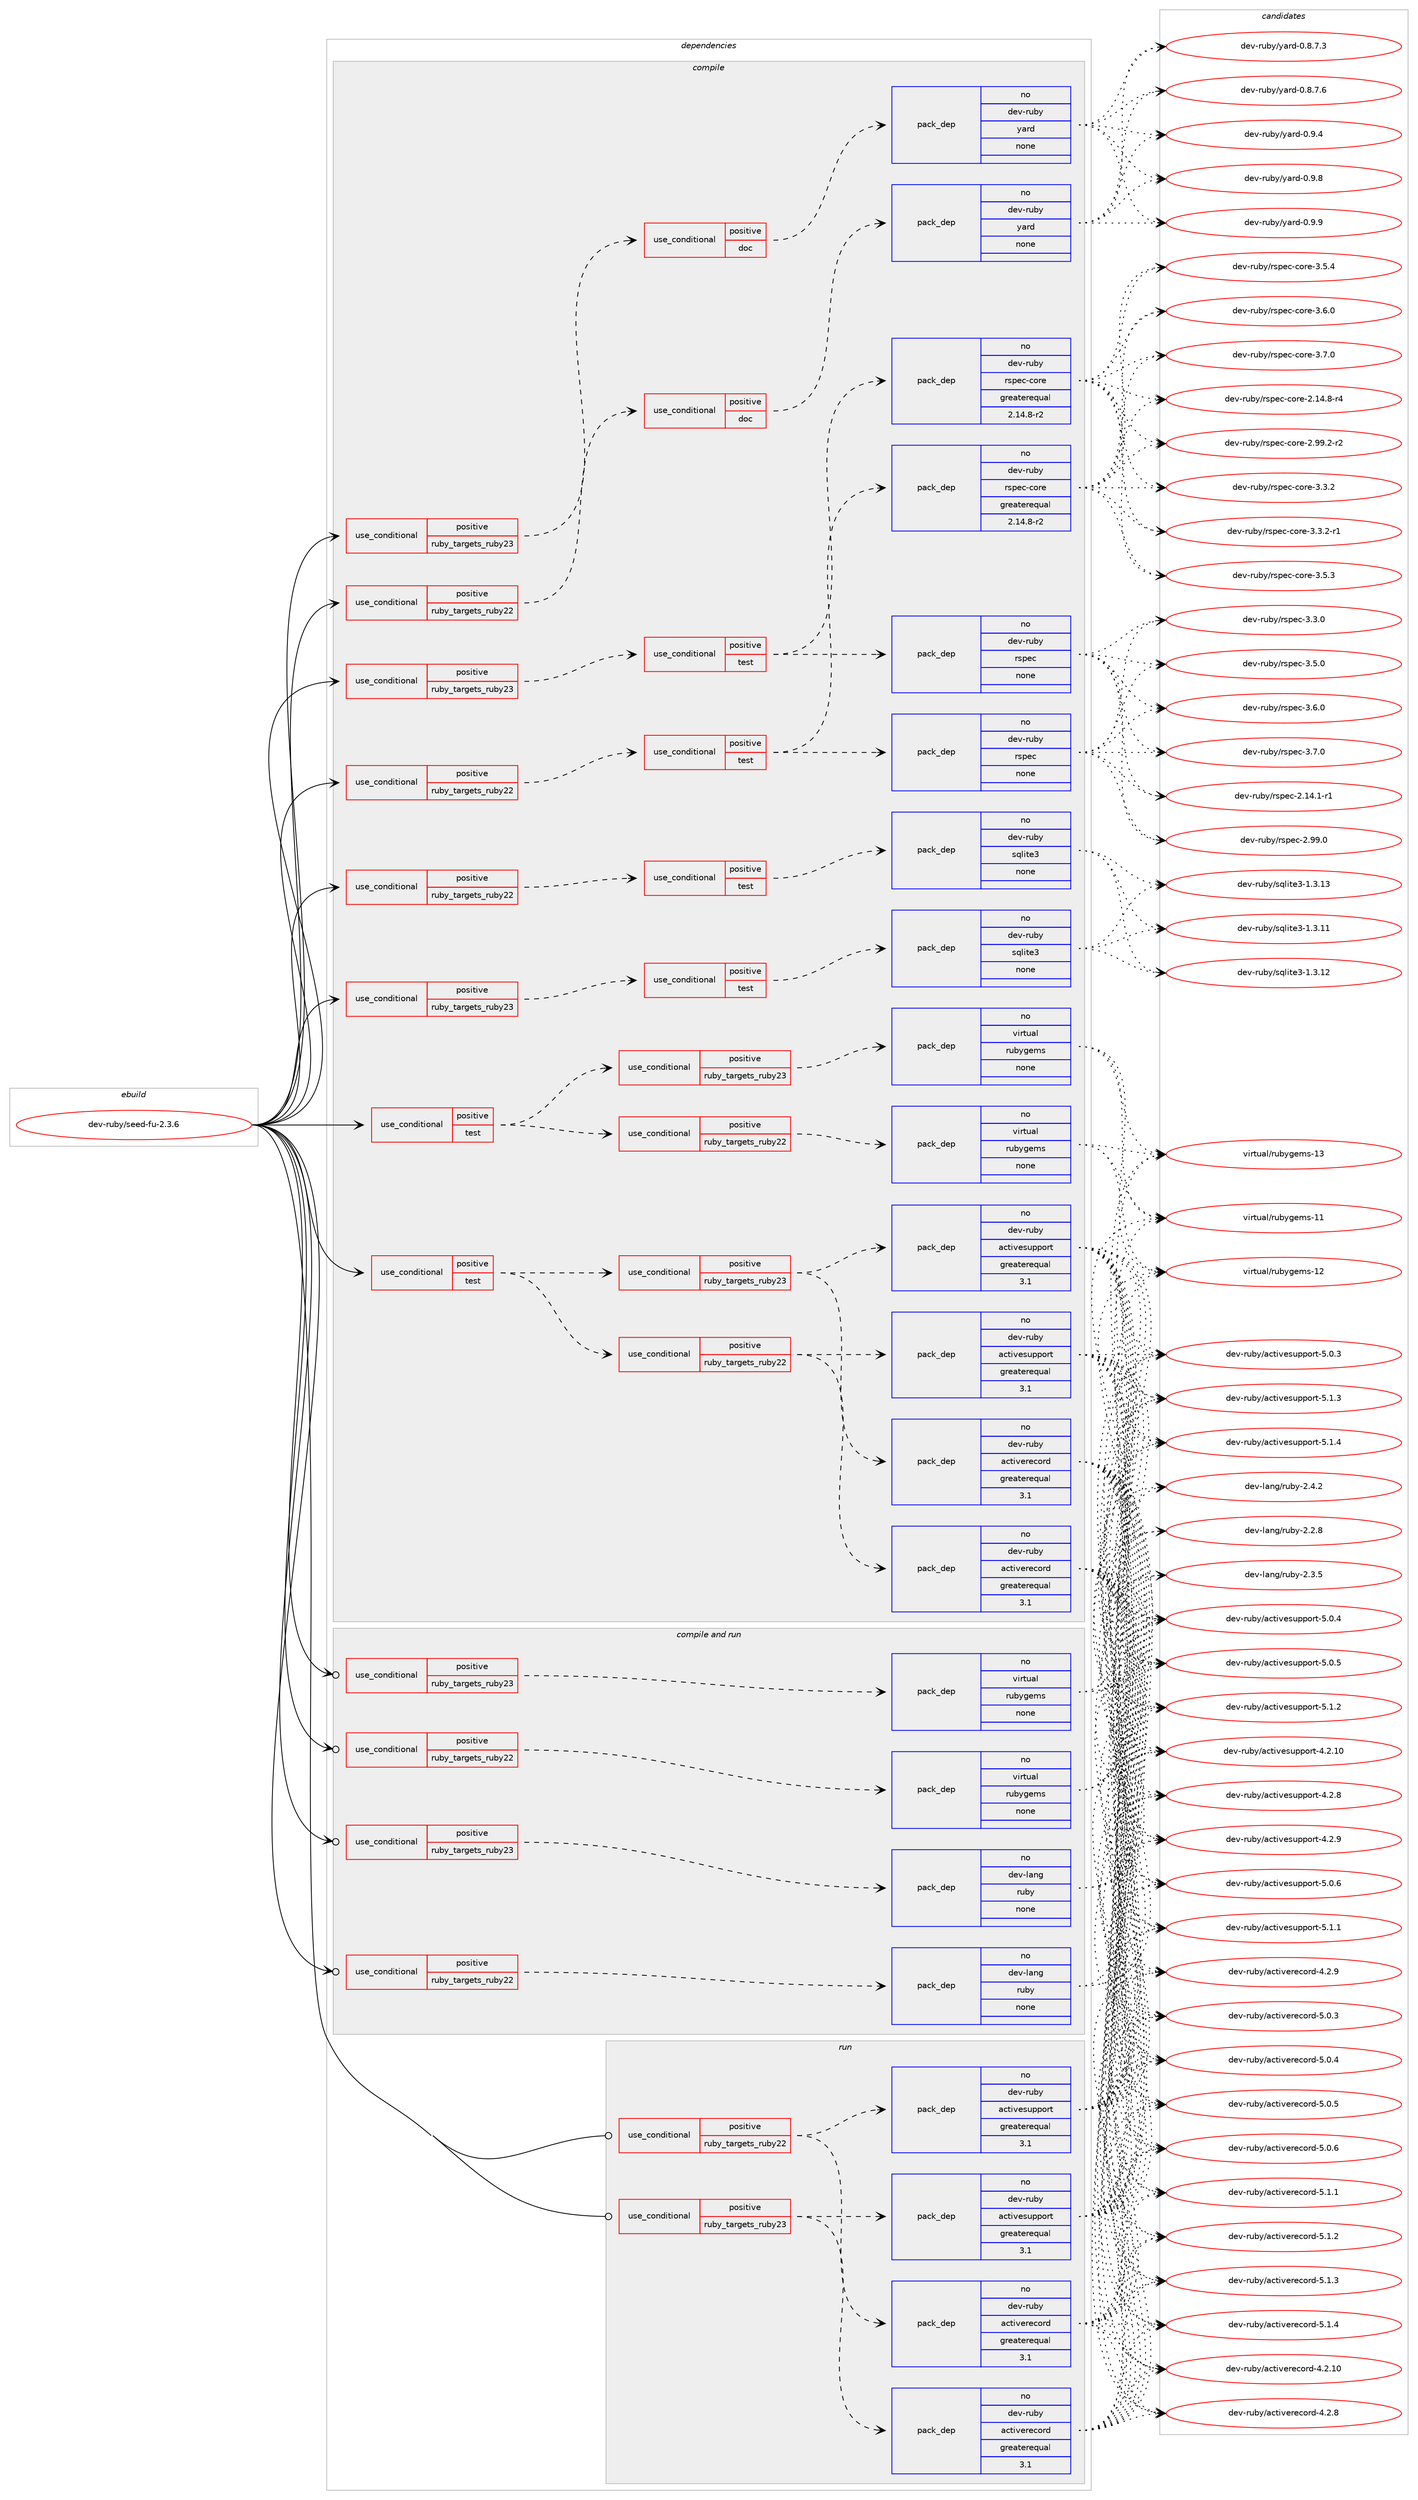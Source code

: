 digraph prolog {

# *************
# Graph options
# *************

newrank=true;
concentrate=true;
compound=true;
graph [rankdir=LR,fontname=Helvetica,fontsize=10,ranksep=1.5];#, ranksep=2.5, nodesep=0.2];
edge  [arrowhead=vee];
node  [fontname=Helvetica,fontsize=10];

# **********
# The ebuild
# **********

subgraph cluster_leftcol {
color=gray;
rank=same;
label=<<i>ebuild</i>>;
id [label="dev-ruby/seed-fu-2.3.6", color=red, width=4, href="../dev-ruby/seed-fu-2.3.6.svg"];
}

# ****************
# The dependencies
# ****************

subgraph cluster_midcol {
color=gray;
label=<<i>dependencies</i>>;
subgraph cluster_compile {
fillcolor="#eeeeee";
style=filled;
label=<<i>compile</i>>;
subgraph cond72738 {
dependency270312 [label=<<TABLE BORDER="0" CELLBORDER="1" CELLSPACING="0" CELLPADDING="4"><TR><TD ROWSPAN="3" CELLPADDING="10">use_conditional</TD></TR><TR><TD>positive</TD></TR><TR><TD>ruby_targets_ruby22</TD></TR></TABLE>>, shape=none, color=red];
subgraph cond72739 {
dependency270313 [label=<<TABLE BORDER="0" CELLBORDER="1" CELLSPACING="0" CELLPADDING="4"><TR><TD ROWSPAN="3" CELLPADDING="10">use_conditional</TD></TR><TR><TD>positive</TD></TR><TR><TD>doc</TD></TR></TABLE>>, shape=none, color=red];
subgraph pack193460 {
dependency270314 [label=<<TABLE BORDER="0" CELLBORDER="1" CELLSPACING="0" CELLPADDING="4" WIDTH="220"><TR><TD ROWSPAN="6" CELLPADDING="30">pack_dep</TD></TR><TR><TD WIDTH="110">no</TD></TR><TR><TD>dev-ruby</TD></TR><TR><TD>yard</TD></TR><TR><TD>none</TD></TR><TR><TD></TD></TR></TABLE>>, shape=none, color=blue];
}
dependency270313:e -> dependency270314:w [weight=20,style="dashed",arrowhead="vee"];
}
dependency270312:e -> dependency270313:w [weight=20,style="dashed",arrowhead="vee"];
}
id:e -> dependency270312:w [weight=20,style="solid",arrowhead="vee"];
subgraph cond72740 {
dependency270315 [label=<<TABLE BORDER="0" CELLBORDER="1" CELLSPACING="0" CELLPADDING="4"><TR><TD ROWSPAN="3" CELLPADDING="10">use_conditional</TD></TR><TR><TD>positive</TD></TR><TR><TD>ruby_targets_ruby22</TD></TR></TABLE>>, shape=none, color=red];
subgraph cond72741 {
dependency270316 [label=<<TABLE BORDER="0" CELLBORDER="1" CELLSPACING="0" CELLPADDING="4"><TR><TD ROWSPAN="3" CELLPADDING="10">use_conditional</TD></TR><TR><TD>positive</TD></TR><TR><TD>test</TD></TR></TABLE>>, shape=none, color=red];
subgraph pack193461 {
dependency270317 [label=<<TABLE BORDER="0" CELLBORDER="1" CELLSPACING="0" CELLPADDING="4" WIDTH="220"><TR><TD ROWSPAN="6" CELLPADDING="30">pack_dep</TD></TR><TR><TD WIDTH="110">no</TD></TR><TR><TD>dev-ruby</TD></TR><TR><TD>rspec</TD></TR><TR><TD>none</TD></TR><TR><TD></TD></TR></TABLE>>, shape=none, color=blue];
}
dependency270316:e -> dependency270317:w [weight=20,style="dashed",arrowhead="vee"];
subgraph pack193462 {
dependency270318 [label=<<TABLE BORDER="0" CELLBORDER="1" CELLSPACING="0" CELLPADDING="4" WIDTH="220"><TR><TD ROWSPAN="6" CELLPADDING="30">pack_dep</TD></TR><TR><TD WIDTH="110">no</TD></TR><TR><TD>dev-ruby</TD></TR><TR><TD>rspec-core</TD></TR><TR><TD>greaterequal</TD></TR><TR><TD>2.14.8-r2</TD></TR></TABLE>>, shape=none, color=blue];
}
dependency270316:e -> dependency270318:w [weight=20,style="dashed",arrowhead="vee"];
}
dependency270315:e -> dependency270316:w [weight=20,style="dashed",arrowhead="vee"];
}
id:e -> dependency270315:w [weight=20,style="solid",arrowhead="vee"];
subgraph cond72742 {
dependency270319 [label=<<TABLE BORDER="0" CELLBORDER="1" CELLSPACING="0" CELLPADDING="4"><TR><TD ROWSPAN="3" CELLPADDING="10">use_conditional</TD></TR><TR><TD>positive</TD></TR><TR><TD>ruby_targets_ruby22</TD></TR></TABLE>>, shape=none, color=red];
subgraph cond72743 {
dependency270320 [label=<<TABLE BORDER="0" CELLBORDER="1" CELLSPACING="0" CELLPADDING="4"><TR><TD ROWSPAN="3" CELLPADDING="10">use_conditional</TD></TR><TR><TD>positive</TD></TR><TR><TD>test</TD></TR></TABLE>>, shape=none, color=red];
subgraph pack193463 {
dependency270321 [label=<<TABLE BORDER="0" CELLBORDER="1" CELLSPACING="0" CELLPADDING="4" WIDTH="220"><TR><TD ROWSPAN="6" CELLPADDING="30">pack_dep</TD></TR><TR><TD WIDTH="110">no</TD></TR><TR><TD>dev-ruby</TD></TR><TR><TD>sqlite3</TD></TR><TR><TD>none</TD></TR><TR><TD></TD></TR></TABLE>>, shape=none, color=blue];
}
dependency270320:e -> dependency270321:w [weight=20,style="dashed",arrowhead="vee"];
}
dependency270319:e -> dependency270320:w [weight=20,style="dashed",arrowhead="vee"];
}
id:e -> dependency270319:w [weight=20,style="solid",arrowhead="vee"];
subgraph cond72744 {
dependency270322 [label=<<TABLE BORDER="0" CELLBORDER="1" CELLSPACING="0" CELLPADDING="4"><TR><TD ROWSPAN="3" CELLPADDING="10">use_conditional</TD></TR><TR><TD>positive</TD></TR><TR><TD>ruby_targets_ruby23</TD></TR></TABLE>>, shape=none, color=red];
subgraph cond72745 {
dependency270323 [label=<<TABLE BORDER="0" CELLBORDER="1" CELLSPACING="0" CELLPADDING="4"><TR><TD ROWSPAN="3" CELLPADDING="10">use_conditional</TD></TR><TR><TD>positive</TD></TR><TR><TD>doc</TD></TR></TABLE>>, shape=none, color=red];
subgraph pack193464 {
dependency270324 [label=<<TABLE BORDER="0" CELLBORDER="1" CELLSPACING="0" CELLPADDING="4" WIDTH="220"><TR><TD ROWSPAN="6" CELLPADDING="30">pack_dep</TD></TR><TR><TD WIDTH="110">no</TD></TR><TR><TD>dev-ruby</TD></TR><TR><TD>yard</TD></TR><TR><TD>none</TD></TR><TR><TD></TD></TR></TABLE>>, shape=none, color=blue];
}
dependency270323:e -> dependency270324:w [weight=20,style="dashed",arrowhead="vee"];
}
dependency270322:e -> dependency270323:w [weight=20,style="dashed",arrowhead="vee"];
}
id:e -> dependency270322:w [weight=20,style="solid",arrowhead="vee"];
subgraph cond72746 {
dependency270325 [label=<<TABLE BORDER="0" CELLBORDER="1" CELLSPACING="0" CELLPADDING="4"><TR><TD ROWSPAN="3" CELLPADDING="10">use_conditional</TD></TR><TR><TD>positive</TD></TR><TR><TD>ruby_targets_ruby23</TD></TR></TABLE>>, shape=none, color=red];
subgraph cond72747 {
dependency270326 [label=<<TABLE BORDER="0" CELLBORDER="1" CELLSPACING="0" CELLPADDING="4"><TR><TD ROWSPAN="3" CELLPADDING="10">use_conditional</TD></TR><TR><TD>positive</TD></TR><TR><TD>test</TD></TR></TABLE>>, shape=none, color=red];
subgraph pack193465 {
dependency270327 [label=<<TABLE BORDER="0" CELLBORDER="1" CELLSPACING="0" CELLPADDING="4" WIDTH="220"><TR><TD ROWSPAN="6" CELLPADDING="30">pack_dep</TD></TR><TR><TD WIDTH="110">no</TD></TR><TR><TD>dev-ruby</TD></TR><TR><TD>rspec</TD></TR><TR><TD>none</TD></TR><TR><TD></TD></TR></TABLE>>, shape=none, color=blue];
}
dependency270326:e -> dependency270327:w [weight=20,style="dashed",arrowhead="vee"];
subgraph pack193466 {
dependency270328 [label=<<TABLE BORDER="0" CELLBORDER="1" CELLSPACING="0" CELLPADDING="4" WIDTH="220"><TR><TD ROWSPAN="6" CELLPADDING="30">pack_dep</TD></TR><TR><TD WIDTH="110">no</TD></TR><TR><TD>dev-ruby</TD></TR><TR><TD>rspec-core</TD></TR><TR><TD>greaterequal</TD></TR><TR><TD>2.14.8-r2</TD></TR></TABLE>>, shape=none, color=blue];
}
dependency270326:e -> dependency270328:w [weight=20,style="dashed",arrowhead="vee"];
}
dependency270325:e -> dependency270326:w [weight=20,style="dashed",arrowhead="vee"];
}
id:e -> dependency270325:w [weight=20,style="solid",arrowhead="vee"];
subgraph cond72748 {
dependency270329 [label=<<TABLE BORDER="0" CELLBORDER="1" CELLSPACING="0" CELLPADDING="4"><TR><TD ROWSPAN="3" CELLPADDING="10">use_conditional</TD></TR><TR><TD>positive</TD></TR><TR><TD>ruby_targets_ruby23</TD></TR></TABLE>>, shape=none, color=red];
subgraph cond72749 {
dependency270330 [label=<<TABLE BORDER="0" CELLBORDER="1" CELLSPACING="0" CELLPADDING="4"><TR><TD ROWSPAN="3" CELLPADDING="10">use_conditional</TD></TR><TR><TD>positive</TD></TR><TR><TD>test</TD></TR></TABLE>>, shape=none, color=red];
subgraph pack193467 {
dependency270331 [label=<<TABLE BORDER="0" CELLBORDER="1" CELLSPACING="0" CELLPADDING="4" WIDTH="220"><TR><TD ROWSPAN="6" CELLPADDING="30">pack_dep</TD></TR><TR><TD WIDTH="110">no</TD></TR><TR><TD>dev-ruby</TD></TR><TR><TD>sqlite3</TD></TR><TR><TD>none</TD></TR><TR><TD></TD></TR></TABLE>>, shape=none, color=blue];
}
dependency270330:e -> dependency270331:w [weight=20,style="dashed",arrowhead="vee"];
}
dependency270329:e -> dependency270330:w [weight=20,style="dashed",arrowhead="vee"];
}
id:e -> dependency270329:w [weight=20,style="solid",arrowhead="vee"];
subgraph cond72750 {
dependency270332 [label=<<TABLE BORDER="0" CELLBORDER="1" CELLSPACING="0" CELLPADDING="4"><TR><TD ROWSPAN="3" CELLPADDING="10">use_conditional</TD></TR><TR><TD>positive</TD></TR><TR><TD>test</TD></TR></TABLE>>, shape=none, color=red];
subgraph cond72751 {
dependency270333 [label=<<TABLE BORDER="0" CELLBORDER="1" CELLSPACING="0" CELLPADDING="4"><TR><TD ROWSPAN="3" CELLPADDING="10">use_conditional</TD></TR><TR><TD>positive</TD></TR><TR><TD>ruby_targets_ruby22</TD></TR></TABLE>>, shape=none, color=red];
subgraph pack193468 {
dependency270334 [label=<<TABLE BORDER="0" CELLBORDER="1" CELLSPACING="0" CELLPADDING="4" WIDTH="220"><TR><TD ROWSPAN="6" CELLPADDING="30">pack_dep</TD></TR><TR><TD WIDTH="110">no</TD></TR><TR><TD>dev-ruby</TD></TR><TR><TD>activerecord</TD></TR><TR><TD>greaterequal</TD></TR><TR><TD>3.1</TD></TR></TABLE>>, shape=none, color=blue];
}
dependency270333:e -> dependency270334:w [weight=20,style="dashed",arrowhead="vee"];
subgraph pack193469 {
dependency270335 [label=<<TABLE BORDER="0" CELLBORDER="1" CELLSPACING="0" CELLPADDING="4" WIDTH="220"><TR><TD ROWSPAN="6" CELLPADDING="30">pack_dep</TD></TR><TR><TD WIDTH="110">no</TD></TR><TR><TD>dev-ruby</TD></TR><TR><TD>activesupport</TD></TR><TR><TD>greaterequal</TD></TR><TR><TD>3.1</TD></TR></TABLE>>, shape=none, color=blue];
}
dependency270333:e -> dependency270335:w [weight=20,style="dashed",arrowhead="vee"];
}
dependency270332:e -> dependency270333:w [weight=20,style="dashed",arrowhead="vee"];
subgraph cond72752 {
dependency270336 [label=<<TABLE BORDER="0" CELLBORDER="1" CELLSPACING="0" CELLPADDING="4"><TR><TD ROWSPAN="3" CELLPADDING="10">use_conditional</TD></TR><TR><TD>positive</TD></TR><TR><TD>ruby_targets_ruby23</TD></TR></TABLE>>, shape=none, color=red];
subgraph pack193470 {
dependency270337 [label=<<TABLE BORDER="0" CELLBORDER="1" CELLSPACING="0" CELLPADDING="4" WIDTH="220"><TR><TD ROWSPAN="6" CELLPADDING="30">pack_dep</TD></TR><TR><TD WIDTH="110">no</TD></TR><TR><TD>dev-ruby</TD></TR><TR><TD>activerecord</TD></TR><TR><TD>greaterequal</TD></TR><TR><TD>3.1</TD></TR></TABLE>>, shape=none, color=blue];
}
dependency270336:e -> dependency270337:w [weight=20,style="dashed",arrowhead="vee"];
subgraph pack193471 {
dependency270338 [label=<<TABLE BORDER="0" CELLBORDER="1" CELLSPACING="0" CELLPADDING="4" WIDTH="220"><TR><TD ROWSPAN="6" CELLPADDING="30">pack_dep</TD></TR><TR><TD WIDTH="110">no</TD></TR><TR><TD>dev-ruby</TD></TR><TR><TD>activesupport</TD></TR><TR><TD>greaterequal</TD></TR><TR><TD>3.1</TD></TR></TABLE>>, shape=none, color=blue];
}
dependency270336:e -> dependency270338:w [weight=20,style="dashed",arrowhead="vee"];
}
dependency270332:e -> dependency270336:w [weight=20,style="dashed",arrowhead="vee"];
}
id:e -> dependency270332:w [weight=20,style="solid",arrowhead="vee"];
subgraph cond72753 {
dependency270339 [label=<<TABLE BORDER="0" CELLBORDER="1" CELLSPACING="0" CELLPADDING="4"><TR><TD ROWSPAN="3" CELLPADDING="10">use_conditional</TD></TR><TR><TD>positive</TD></TR><TR><TD>test</TD></TR></TABLE>>, shape=none, color=red];
subgraph cond72754 {
dependency270340 [label=<<TABLE BORDER="0" CELLBORDER="1" CELLSPACING="0" CELLPADDING="4"><TR><TD ROWSPAN="3" CELLPADDING="10">use_conditional</TD></TR><TR><TD>positive</TD></TR><TR><TD>ruby_targets_ruby22</TD></TR></TABLE>>, shape=none, color=red];
subgraph pack193472 {
dependency270341 [label=<<TABLE BORDER="0" CELLBORDER="1" CELLSPACING="0" CELLPADDING="4" WIDTH="220"><TR><TD ROWSPAN="6" CELLPADDING="30">pack_dep</TD></TR><TR><TD WIDTH="110">no</TD></TR><TR><TD>virtual</TD></TR><TR><TD>rubygems</TD></TR><TR><TD>none</TD></TR><TR><TD></TD></TR></TABLE>>, shape=none, color=blue];
}
dependency270340:e -> dependency270341:w [weight=20,style="dashed",arrowhead="vee"];
}
dependency270339:e -> dependency270340:w [weight=20,style="dashed",arrowhead="vee"];
subgraph cond72755 {
dependency270342 [label=<<TABLE BORDER="0" CELLBORDER="1" CELLSPACING="0" CELLPADDING="4"><TR><TD ROWSPAN="3" CELLPADDING="10">use_conditional</TD></TR><TR><TD>positive</TD></TR><TR><TD>ruby_targets_ruby23</TD></TR></TABLE>>, shape=none, color=red];
subgraph pack193473 {
dependency270343 [label=<<TABLE BORDER="0" CELLBORDER="1" CELLSPACING="0" CELLPADDING="4" WIDTH="220"><TR><TD ROWSPAN="6" CELLPADDING="30">pack_dep</TD></TR><TR><TD WIDTH="110">no</TD></TR><TR><TD>virtual</TD></TR><TR><TD>rubygems</TD></TR><TR><TD>none</TD></TR><TR><TD></TD></TR></TABLE>>, shape=none, color=blue];
}
dependency270342:e -> dependency270343:w [weight=20,style="dashed",arrowhead="vee"];
}
dependency270339:e -> dependency270342:w [weight=20,style="dashed",arrowhead="vee"];
}
id:e -> dependency270339:w [weight=20,style="solid",arrowhead="vee"];
}
subgraph cluster_compileandrun {
fillcolor="#eeeeee";
style=filled;
label=<<i>compile and run</i>>;
subgraph cond72756 {
dependency270344 [label=<<TABLE BORDER="0" CELLBORDER="1" CELLSPACING="0" CELLPADDING="4"><TR><TD ROWSPAN="3" CELLPADDING="10">use_conditional</TD></TR><TR><TD>positive</TD></TR><TR><TD>ruby_targets_ruby22</TD></TR></TABLE>>, shape=none, color=red];
subgraph pack193474 {
dependency270345 [label=<<TABLE BORDER="0" CELLBORDER="1" CELLSPACING="0" CELLPADDING="4" WIDTH="220"><TR><TD ROWSPAN="6" CELLPADDING="30">pack_dep</TD></TR><TR><TD WIDTH="110">no</TD></TR><TR><TD>dev-lang</TD></TR><TR><TD>ruby</TD></TR><TR><TD>none</TD></TR><TR><TD></TD></TR></TABLE>>, shape=none, color=blue];
}
dependency270344:e -> dependency270345:w [weight=20,style="dashed",arrowhead="vee"];
}
id:e -> dependency270344:w [weight=20,style="solid",arrowhead="odotvee"];
subgraph cond72757 {
dependency270346 [label=<<TABLE BORDER="0" CELLBORDER="1" CELLSPACING="0" CELLPADDING="4"><TR><TD ROWSPAN="3" CELLPADDING="10">use_conditional</TD></TR><TR><TD>positive</TD></TR><TR><TD>ruby_targets_ruby22</TD></TR></TABLE>>, shape=none, color=red];
subgraph pack193475 {
dependency270347 [label=<<TABLE BORDER="0" CELLBORDER="1" CELLSPACING="0" CELLPADDING="4" WIDTH="220"><TR><TD ROWSPAN="6" CELLPADDING="30">pack_dep</TD></TR><TR><TD WIDTH="110">no</TD></TR><TR><TD>virtual</TD></TR><TR><TD>rubygems</TD></TR><TR><TD>none</TD></TR><TR><TD></TD></TR></TABLE>>, shape=none, color=blue];
}
dependency270346:e -> dependency270347:w [weight=20,style="dashed",arrowhead="vee"];
}
id:e -> dependency270346:w [weight=20,style="solid",arrowhead="odotvee"];
subgraph cond72758 {
dependency270348 [label=<<TABLE BORDER="0" CELLBORDER="1" CELLSPACING="0" CELLPADDING="4"><TR><TD ROWSPAN="3" CELLPADDING="10">use_conditional</TD></TR><TR><TD>positive</TD></TR><TR><TD>ruby_targets_ruby23</TD></TR></TABLE>>, shape=none, color=red];
subgraph pack193476 {
dependency270349 [label=<<TABLE BORDER="0" CELLBORDER="1" CELLSPACING="0" CELLPADDING="4" WIDTH="220"><TR><TD ROWSPAN="6" CELLPADDING="30">pack_dep</TD></TR><TR><TD WIDTH="110">no</TD></TR><TR><TD>dev-lang</TD></TR><TR><TD>ruby</TD></TR><TR><TD>none</TD></TR><TR><TD></TD></TR></TABLE>>, shape=none, color=blue];
}
dependency270348:e -> dependency270349:w [weight=20,style="dashed",arrowhead="vee"];
}
id:e -> dependency270348:w [weight=20,style="solid",arrowhead="odotvee"];
subgraph cond72759 {
dependency270350 [label=<<TABLE BORDER="0" CELLBORDER="1" CELLSPACING="0" CELLPADDING="4"><TR><TD ROWSPAN="3" CELLPADDING="10">use_conditional</TD></TR><TR><TD>positive</TD></TR><TR><TD>ruby_targets_ruby23</TD></TR></TABLE>>, shape=none, color=red];
subgraph pack193477 {
dependency270351 [label=<<TABLE BORDER="0" CELLBORDER="1" CELLSPACING="0" CELLPADDING="4" WIDTH="220"><TR><TD ROWSPAN="6" CELLPADDING="30">pack_dep</TD></TR><TR><TD WIDTH="110">no</TD></TR><TR><TD>virtual</TD></TR><TR><TD>rubygems</TD></TR><TR><TD>none</TD></TR><TR><TD></TD></TR></TABLE>>, shape=none, color=blue];
}
dependency270350:e -> dependency270351:w [weight=20,style="dashed",arrowhead="vee"];
}
id:e -> dependency270350:w [weight=20,style="solid",arrowhead="odotvee"];
}
subgraph cluster_run {
fillcolor="#eeeeee";
style=filled;
label=<<i>run</i>>;
subgraph cond72760 {
dependency270352 [label=<<TABLE BORDER="0" CELLBORDER="1" CELLSPACING="0" CELLPADDING="4"><TR><TD ROWSPAN="3" CELLPADDING="10">use_conditional</TD></TR><TR><TD>positive</TD></TR><TR><TD>ruby_targets_ruby22</TD></TR></TABLE>>, shape=none, color=red];
subgraph pack193478 {
dependency270353 [label=<<TABLE BORDER="0" CELLBORDER="1" CELLSPACING="0" CELLPADDING="4" WIDTH="220"><TR><TD ROWSPAN="6" CELLPADDING="30">pack_dep</TD></TR><TR><TD WIDTH="110">no</TD></TR><TR><TD>dev-ruby</TD></TR><TR><TD>activerecord</TD></TR><TR><TD>greaterequal</TD></TR><TR><TD>3.1</TD></TR></TABLE>>, shape=none, color=blue];
}
dependency270352:e -> dependency270353:w [weight=20,style="dashed",arrowhead="vee"];
subgraph pack193479 {
dependency270354 [label=<<TABLE BORDER="0" CELLBORDER="1" CELLSPACING="0" CELLPADDING="4" WIDTH="220"><TR><TD ROWSPAN="6" CELLPADDING="30">pack_dep</TD></TR><TR><TD WIDTH="110">no</TD></TR><TR><TD>dev-ruby</TD></TR><TR><TD>activesupport</TD></TR><TR><TD>greaterequal</TD></TR><TR><TD>3.1</TD></TR></TABLE>>, shape=none, color=blue];
}
dependency270352:e -> dependency270354:w [weight=20,style="dashed",arrowhead="vee"];
}
id:e -> dependency270352:w [weight=20,style="solid",arrowhead="odot"];
subgraph cond72761 {
dependency270355 [label=<<TABLE BORDER="0" CELLBORDER="1" CELLSPACING="0" CELLPADDING="4"><TR><TD ROWSPAN="3" CELLPADDING="10">use_conditional</TD></TR><TR><TD>positive</TD></TR><TR><TD>ruby_targets_ruby23</TD></TR></TABLE>>, shape=none, color=red];
subgraph pack193480 {
dependency270356 [label=<<TABLE BORDER="0" CELLBORDER="1" CELLSPACING="0" CELLPADDING="4" WIDTH="220"><TR><TD ROWSPAN="6" CELLPADDING="30">pack_dep</TD></TR><TR><TD WIDTH="110">no</TD></TR><TR><TD>dev-ruby</TD></TR><TR><TD>activerecord</TD></TR><TR><TD>greaterequal</TD></TR><TR><TD>3.1</TD></TR></TABLE>>, shape=none, color=blue];
}
dependency270355:e -> dependency270356:w [weight=20,style="dashed",arrowhead="vee"];
subgraph pack193481 {
dependency270357 [label=<<TABLE BORDER="0" CELLBORDER="1" CELLSPACING="0" CELLPADDING="4" WIDTH="220"><TR><TD ROWSPAN="6" CELLPADDING="30">pack_dep</TD></TR><TR><TD WIDTH="110">no</TD></TR><TR><TD>dev-ruby</TD></TR><TR><TD>activesupport</TD></TR><TR><TD>greaterequal</TD></TR><TR><TD>3.1</TD></TR></TABLE>>, shape=none, color=blue];
}
dependency270355:e -> dependency270357:w [weight=20,style="dashed",arrowhead="vee"];
}
id:e -> dependency270355:w [weight=20,style="solid",arrowhead="odot"];
}
}

# **************
# The candidates
# **************

subgraph cluster_choices {
rank=same;
color=gray;
label=<<i>candidates</i>>;

subgraph choice193460 {
color=black;
nodesep=1;
choice100101118451141179812147121971141004548465646554651 [label="dev-ruby/yard-0.8.7.3", color=red, width=4,href="../dev-ruby/yard-0.8.7.3.svg"];
choice100101118451141179812147121971141004548465646554654 [label="dev-ruby/yard-0.8.7.6", color=red, width=4,href="../dev-ruby/yard-0.8.7.6.svg"];
choice10010111845114117981214712197114100454846574652 [label="dev-ruby/yard-0.9.4", color=red, width=4,href="../dev-ruby/yard-0.9.4.svg"];
choice10010111845114117981214712197114100454846574656 [label="dev-ruby/yard-0.9.8", color=red, width=4,href="../dev-ruby/yard-0.9.8.svg"];
choice10010111845114117981214712197114100454846574657 [label="dev-ruby/yard-0.9.9", color=red, width=4,href="../dev-ruby/yard-0.9.9.svg"];
dependency270314:e -> choice100101118451141179812147121971141004548465646554651:w [style=dotted,weight="100"];
dependency270314:e -> choice100101118451141179812147121971141004548465646554654:w [style=dotted,weight="100"];
dependency270314:e -> choice10010111845114117981214712197114100454846574652:w [style=dotted,weight="100"];
dependency270314:e -> choice10010111845114117981214712197114100454846574656:w [style=dotted,weight="100"];
dependency270314:e -> choice10010111845114117981214712197114100454846574657:w [style=dotted,weight="100"];
}
subgraph choice193461 {
color=black;
nodesep=1;
choice10010111845114117981214711411511210199455046495246494511449 [label="dev-ruby/rspec-2.14.1-r1", color=red, width=4,href="../dev-ruby/rspec-2.14.1-r1.svg"];
choice1001011184511411798121471141151121019945504657574648 [label="dev-ruby/rspec-2.99.0", color=red, width=4,href="../dev-ruby/rspec-2.99.0.svg"];
choice10010111845114117981214711411511210199455146514648 [label="dev-ruby/rspec-3.3.0", color=red, width=4,href="../dev-ruby/rspec-3.3.0.svg"];
choice10010111845114117981214711411511210199455146534648 [label="dev-ruby/rspec-3.5.0", color=red, width=4,href="../dev-ruby/rspec-3.5.0.svg"];
choice10010111845114117981214711411511210199455146544648 [label="dev-ruby/rspec-3.6.0", color=red, width=4,href="../dev-ruby/rspec-3.6.0.svg"];
choice10010111845114117981214711411511210199455146554648 [label="dev-ruby/rspec-3.7.0", color=red, width=4,href="../dev-ruby/rspec-3.7.0.svg"];
dependency270317:e -> choice10010111845114117981214711411511210199455046495246494511449:w [style=dotted,weight="100"];
dependency270317:e -> choice1001011184511411798121471141151121019945504657574648:w [style=dotted,weight="100"];
dependency270317:e -> choice10010111845114117981214711411511210199455146514648:w [style=dotted,weight="100"];
dependency270317:e -> choice10010111845114117981214711411511210199455146534648:w [style=dotted,weight="100"];
dependency270317:e -> choice10010111845114117981214711411511210199455146544648:w [style=dotted,weight="100"];
dependency270317:e -> choice10010111845114117981214711411511210199455146554648:w [style=dotted,weight="100"];
}
subgraph choice193462 {
color=black;
nodesep=1;
choice100101118451141179812147114115112101994599111114101455046495246564511452 [label="dev-ruby/rspec-core-2.14.8-r4", color=red, width=4,href="../dev-ruby/rspec-core-2.14.8-r4.svg"];
choice100101118451141179812147114115112101994599111114101455046575746504511450 [label="dev-ruby/rspec-core-2.99.2-r2", color=red, width=4,href="../dev-ruby/rspec-core-2.99.2-r2.svg"];
choice100101118451141179812147114115112101994599111114101455146514650 [label="dev-ruby/rspec-core-3.3.2", color=red, width=4,href="../dev-ruby/rspec-core-3.3.2.svg"];
choice1001011184511411798121471141151121019945991111141014551465146504511449 [label="dev-ruby/rspec-core-3.3.2-r1", color=red, width=4,href="../dev-ruby/rspec-core-3.3.2-r1.svg"];
choice100101118451141179812147114115112101994599111114101455146534651 [label="dev-ruby/rspec-core-3.5.3", color=red, width=4,href="../dev-ruby/rspec-core-3.5.3.svg"];
choice100101118451141179812147114115112101994599111114101455146534652 [label="dev-ruby/rspec-core-3.5.4", color=red, width=4,href="../dev-ruby/rspec-core-3.5.4.svg"];
choice100101118451141179812147114115112101994599111114101455146544648 [label="dev-ruby/rspec-core-3.6.0", color=red, width=4,href="../dev-ruby/rspec-core-3.6.0.svg"];
choice100101118451141179812147114115112101994599111114101455146554648 [label="dev-ruby/rspec-core-3.7.0", color=red, width=4,href="../dev-ruby/rspec-core-3.7.0.svg"];
dependency270318:e -> choice100101118451141179812147114115112101994599111114101455046495246564511452:w [style=dotted,weight="100"];
dependency270318:e -> choice100101118451141179812147114115112101994599111114101455046575746504511450:w [style=dotted,weight="100"];
dependency270318:e -> choice100101118451141179812147114115112101994599111114101455146514650:w [style=dotted,weight="100"];
dependency270318:e -> choice1001011184511411798121471141151121019945991111141014551465146504511449:w [style=dotted,weight="100"];
dependency270318:e -> choice100101118451141179812147114115112101994599111114101455146534651:w [style=dotted,weight="100"];
dependency270318:e -> choice100101118451141179812147114115112101994599111114101455146534652:w [style=dotted,weight="100"];
dependency270318:e -> choice100101118451141179812147114115112101994599111114101455146544648:w [style=dotted,weight="100"];
dependency270318:e -> choice100101118451141179812147114115112101994599111114101455146554648:w [style=dotted,weight="100"];
}
subgraph choice193463 {
color=black;
nodesep=1;
choice1001011184511411798121471151131081051161015145494651464949 [label="dev-ruby/sqlite3-1.3.11", color=red, width=4,href="../dev-ruby/sqlite3-1.3.11.svg"];
choice1001011184511411798121471151131081051161015145494651464950 [label="dev-ruby/sqlite3-1.3.12", color=red, width=4,href="../dev-ruby/sqlite3-1.3.12.svg"];
choice1001011184511411798121471151131081051161015145494651464951 [label="dev-ruby/sqlite3-1.3.13", color=red, width=4,href="../dev-ruby/sqlite3-1.3.13.svg"];
dependency270321:e -> choice1001011184511411798121471151131081051161015145494651464949:w [style=dotted,weight="100"];
dependency270321:e -> choice1001011184511411798121471151131081051161015145494651464950:w [style=dotted,weight="100"];
dependency270321:e -> choice1001011184511411798121471151131081051161015145494651464951:w [style=dotted,weight="100"];
}
subgraph choice193464 {
color=black;
nodesep=1;
choice100101118451141179812147121971141004548465646554651 [label="dev-ruby/yard-0.8.7.3", color=red, width=4,href="../dev-ruby/yard-0.8.7.3.svg"];
choice100101118451141179812147121971141004548465646554654 [label="dev-ruby/yard-0.8.7.6", color=red, width=4,href="../dev-ruby/yard-0.8.7.6.svg"];
choice10010111845114117981214712197114100454846574652 [label="dev-ruby/yard-0.9.4", color=red, width=4,href="../dev-ruby/yard-0.9.4.svg"];
choice10010111845114117981214712197114100454846574656 [label="dev-ruby/yard-0.9.8", color=red, width=4,href="../dev-ruby/yard-0.9.8.svg"];
choice10010111845114117981214712197114100454846574657 [label="dev-ruby/yard-0.9.9", color=red, width=4,href="../dev-ruby/yard-0.9.9.svg"];
dependency270324:e -> choice100101118451141179812147121971141004548465646554651:w [style=dotted,weight="100"];
dependency270324:e -> choice100101118451141179812147121971141004548465646554654:w [style=dotted,weight="100"];
dependency270324:e -> choice10010111845114117981214712197114100454846574652:w [style=dotted,weight="100"];
dependency270324:e -> choice10010111845114117981214712197114100454846574656:w [style=dotted,weight="100"];
dependency270324:e -> choice10010111845114117981214712197114100454846574657:w [style=dotted,weight="100"];
}
subgraph choice193465 {
color=black;
nodesep=1;
choice10010111845114117981214711411511210199455046495246494511449 [label="dev-ruby/rspec-2.14.1-r1", color=red, width=4,href="../dev-ruby/rspec-2.14.1-r1.svg"];
choice1001011184511411798121471141151121019945504657574648 [label="dev-ruby/rspec-2.99.0", color=red, width=4,href="../dev-ruby/rspec-2.99.0.svg"];
choice10010111845114117981214711411511210199455146514648 [label="dev-ruby/rspec-3.3.0", color=red, width=4,href="../dev-ruby/rspec-3.3.0.svg"];
choice10010111845114117981214711411511210199455146534648 [label="dev-ruby/rspec-3.5.0", color=red, width=4,href="../dev-ruby/rspec-3.5.0.svg"];
choice10010111845114117981214711411511210199455146544648 [label="dev-ruby/rspec-3.6.0", color=red, width=4,href="../dev-ruby/rspec-3.6.0.svg"];
choice10010111845114117981214711411511210199455146554648 [label="dev-ruby/rspec-3.7.0", color=red, width=4,href="../dev-ruby/rspec-3.7.0.svg"];
dependency270327:e -> choice10010111845114117981214711411511210199455046495246494511449:w [style=dotted,weight="100"];
dependency270327:e -> choice1001011184511411798121471141151121019945504657574648:w [style=dotted,weight="100"];
dependency270327:e -> choice10010111845114117981214711411511210199455146514648:w [style=dotted,weight="100"];
dependency270327:e -> choice10010111845114117981214711411511210199455146534648:w [style=dotted,weight="100"];
dependency270327:e -> choice10010111845114117981214711411511210199455146544648:w [style=dotted,weight="100"];
dependency270327:e -> choice10010111845114117981214711411511210199455146554648:w [style=dotted,weight="100"];
}
subgraph choice193466 {
color=black;
nodesep=1;
choice100101118451141179812147114115112101994599111114101455046495246564511452 [label="dev-ruby/rspec-core-2.14.8-r4", color=red, width=4,href="../dev-ruby/rspec-core-2.14.8-r4.svg"];
choice100101118451141179812147114115112101994599111114101455046575746504511450 [label="dev-ruby/rspec-core-2.99.2-r2", color=red, width=4,href="../dev-ruby/rspec-core-2.99.2-r2.svg"];
choice100101118451141179812147114115112101994599111114101455146514650 [label="dev-ruby/rspec-core-3.3.2", color=red, width=4,href="../dev-ruby/rspec-core-3.3.2.svg"];
choice1001011184511411798121471141151121019945991111141014551465146504511449 [label="dev-ruby/rspec-core-3.3.2-r1", color=red, width=4,href="../dev-ruby/rspec-core-3.3.2-r1.svg"];
choice100101118451141179812147114115112101994599111114101455146534651 [label="dev-ruby/rspec-core-3.5.3", color=red, width=4,href="../dev-ruby/rspec-core-3.5.3.svg"];
choice100101118451141179812147114115112101994599111114101455146534652 [label="dev-ruby/rspec-core-3.5.4", color=red, width=4,href="../dev-ruby/rspec-core-3.5.4.svg"];
choice100101118451141179812147114115112101994599111114101455146544648 [label="dev-ruby/rspec-core-3.6.0", color=red, width=4,href="../dev-ruby/rspec-core-3.6.0.svg"];
choice100101118451141179812147114115112101994599111114101455146554648 [label="dev-ruby/rspec-core-3.7.0", color=red, width=4,href="../dev-ruby/rspec-core-3.7.0.svg"];
dependency270328:e -> choice100101118451141179812147114115112101994599111114101455046495246564511452:w [style=dotted,weight="100"];
dependency270328:e -> choice100101118451141179812147114115112101994599111114101455046575746504511450:w [style=dotted,weight="100"];
dependency270328:e -> choice100101118451141179812147114115112101994599111114101455146514650:w [style=dotted,weight="100"];
dependency270328:e -> choice1001011184511411798121471141151121019945991111141014551465146504511449:w [style=dotted,weight="100"];
dependency270328:e -> choice100101118451141179812147114115112101994599111114101455146534651:w [style=dotted,weight="100"];
dependency270328:e -> choice100101118451141179812147114115112101994599111114101455146534652:w [style=dotted,weight="100"];
dependency270328:e -> choice100101118451141179812147114115112101994599111114101455146544648:w [style=dotted,weight="100"];
dependency270328:e -> choice100101118451141179812147114115112101994599111114101455146554648:w [style=dotted,weight="100"];
}
subgraph choice193467 {
color=black;
nodesep=1;
choice1001011184511411798121471151131081051161015145494651464949 [label="dev-ruby/sqlite3-1.3.11", color=red, width=4,href="../dev-ruby/sqlite3-1.3.11.svg"];
choice1001011184511411798121471151131081051161015145494651464950 [label="dev-ruby/sqlite3-1.3.12", color=red, width=4,href="../dev-ruby/sqlite3-1.3.12.svg"];
choice1001011184511411798121471151131081051161015145494651464951 [label="dev-ruby/sqlite3-1.3.13", color=red, width=4,href="../dev-ruby/sqlite3-1.3.13.svg"];
dependency270331:e -> choice1001011184511411798121471151131081051161015145494651464949:w [style=dotted,weight="100"];
dependency270331:e -> choice1001011184511411798121471151131081051161015145494651464950:w [style=dotted,weight="100"];
dependency270331:e -> choice1001011184511411798121471151131081051161015145494651464951:w [style=dotted,weight="100"];
}
subgraph choice193468 {
color=black;
nodesep=1;
choice10010111845114117981214797991161051181011141019911111410045524650464948 [label="dev-ruby/activerecord-4.2.10", color=red, width=4,href="../dev-ruby/activerecord-4.2.10.svg"];
choice100101118451141179812147979911610511810111410199111114100455246504656 [label="dev-ruby/activerecord-4.2.8", color=red, width=4,href="../dev-ruby/activerecord-4.2.8.svg"];
choice100101118451141179812147979911610511810111410199111114100455246504657 [label="dev-ruby/activerecord-4.2.9", color=red, width=4,href="../dev-ruby/activerecord-4.2.9.svg"];
choice100101118451141179812147979911610511810111410199111114100455346484651 [label="dev-ruby/activerecord-5.0.3", color=red, width=4,href="../dev-ruby/activerecord-5.0.3.svg"];
choice100101118451141179812147979911610511810111410199111114100455346484652 [label="dev-ruby/activerecord-5.0.4", color=red, width=4,href="../dev-ruby/activerecord-5.0.4.svg"];
choice100101118451141179812147979911610511810111410199111114100455346484653 [label="dev-ruby/activerecord-5.0.5", color=red, width=4,href="../dev-ruby/activerecord-5.0.5.svg"];
choice100101118451141179812147979911610511810111410199111114100455346484654 [label="dev-ruby/activerecord-5.0.6", color=red, width=4,href="../dev-ruby/activerecord-5.0.6.svg"];
choice100101118451141179812147979911610511810111410199111114100455346494649 [label="dev-ruby/activerecord-5.1.1", color=red, width=4,href="../dev-ruby/activerecord-5.1.1.svg"];
choice100101118451141179812147979911610511810111410199111114100455346494650 [label="dev-ruby/activerecord-5.1.2", color=red, width=4,href="../dev-ruby/activerecord-5.1.2.svg"];
choice100101118451141179812147979911610511810111410199111114100455346494651 [label="dev-ruby/activerecord-5.1.3", color=red, width=4,href="../dev-ruby/activerecord-5.1.3.svg"];
choice100101118451141179812147979911610511810111410199111114100455346494652 [label="dev-ruby/activerecord-5.1.4", color=red, width=4,href="../dev-ruby/activerecord-5.1.4.svg"];
dependency270334:e -> choice10010111845114117981214797991161051181011141019911111410045524650464948:w [style=dotted,weight="100"];
dependency270334:e -> choice100101118451141179812147979911610511810111410199111114100455246504656:w [style=dotted,weight="100"];
dependency270334:e -> choice100101118451141179812147979911610511810111410199111114100455246504657:w [style=dotted,weight="100"];
dependency270334:e -> choice100101118451141179812147979911610511810111410199111114100455346484651:w [style=dotted,weight="100"];
dependency270334:e -> choice100101118451141179812147979911610511810111410199111114100455346484652:w [style=dotted,weight="100"];
dependency270334:e -> choice100101118451141179812147979911610511810111410199111114100455346484653:w [style=dotted,weight="100"];
dependency270334:e -> choice100101118451141179812147979911610511810111410199111114100455346484654:w [style=dotted,weight="100"];
dependency270334:e -> choice100101118451141179812147979911610511810111410199111114100455346494649:w [style=dotted,weight="100"];
dependency270334:e -> choice100101118451141179812147979911610511810111410199111114100455346494650:w [style=dotted,weight="100"];
dependency270334:e -> choice100101118451141179812147979911610511810111410199111114100455346494651:w [style=dotted,weight="100"];
dependency270334:e -> choice100101118451141179812147979911610511810111410199111114100455346494652:w [style=dotted,weight="100"];
}
subgraph choice193469 {
color=black;
nodesep=1;
choice100101118451141179812147979911610511810111511711211211111411645524650464948 [label="dev-ruby/activesupport-4.2.10", color=red, width=4,href="../dev-ruby/activesupport-4.2.10.svg"];
choice1001011184511411798121479799116105118101115117112112111114116455246504656 [label="dev-ruby/activesupport-4.2.8", color=red, width=4,href="../dev-ruby/activesupport-4.2.8.svg"];
choice1001011184511411798121479799116105118101115117112112111114116455246504657 [label="dev-ruby/activesupport-4.2.9", color=red, width=4,href="../dev-ruby/activesupport-4.2.9.svg"];
choice1001011184511411798121479799116105118101115117112112111114116455346484651 [label="dev-ruby/activesupport-5.0.3", color=red, width=4,href="../dev-ruby/activesupport-5.0.3.svg"];
choice1001011184511411798121479799116105118101115117112112111114116455346484652 [label="dev-ruby/activesupport-5.0.4", color=red, width=4,href="../dev-ruby/activesupport-5.0.4.svg"];
choice1001011184511411798121479799116105118101115117112112111114116455346484653 [label="dev-ruby/activesupport-5.0.5", color=red, width=4,href="../dev-ruby/activesupport-5.0.5.svg"];
choice1001011184511411798121479799116105118101115117112112111114116455346484654 [label="dev-ruby/activesupport-5.0.6", color=red, width=4,href="../dev-ruby/activesupport-5.0.6.svg"];
choice1001011184511411798121479799116105118101115117112112111114116455346494649 [label="dev-ruby/activesupport-5.1.1", color=red, width=4,href="../dev-ruby/activesupport-5.1.1.svg"];
choice1001011184511411798121479799116105118101115117112112111114116455346494650 [label="dev-ruby/activesupport-5.1.2", color=red, width=4,href="../dev-ruby/activesupport-5.1.2.svg"];
choice1001011184511411798121479799116105118101115117112112111114116455346494651 [label="dev-ruby/activesupport-5.1.3", color=red, width=4,href="../dev-ruby/activesupport-5.1.3.svg"];
choice1001011184511411798121479799116105118101115117112112111114116455346494652 [label="dev-ruby/activesupport-5.1.4", color=red, width=4,href="../dev-ruby/activesupport-5.1.4.svg"];
dependency270335:e -> choice100101118451141179812147979911610511810111511711211211111411645524650464948:w [style=dotted,weight="100"];
dependency270335:e -> choice1001011184511411798121479799116105118101115117112112111114116455246504656:w [style=dotted,weight="100"];
dependency270335:e -> choice1001011184511411798121479799116105118101115117112112111114116455246504657:w [style=dotted,weight="100"];
dependency270335:e -> choice1001011184511411798121479799116105118101115117112112111114116455346484651:w [style=dotted,weight="100"];
dependency270335:e -> choice1001011184511411798121479799116105118101115117112112111114116455346484652:w [style=dotted,weight="100"];
dependency270335:e -> choice1001011184511411798121479799116105118101115117112112111114116455346484653:w [style=dotted,weight="100"];
dependency270335:e -> choice1001011184511411798121479799116105118101115117112112111114116455346484654:w [style=dotted,weight="100"];
dependency270335:e -> choice1001011184511411798121479799116105118101115117112112111114116455346494649:w [style=dotted,weight="100"];
dependency270335:e -> choice1001011184511411798121479799116105118101115117112112111114116455346494650:w [style=dotted,weight="100"];
dependency270335:e -> choice1001011184511411798121479799116105118101115117112112111114116455346494651:w [style=dotted,weight="100"];
dependency270335:e -> choice1001011184511411798121479799116105118101115117112112111114116455346494652:w [style=dotted,weight="100"];
}
subgraph choice193470 {
color=black;
nodesep=1;
choice10010111845114117981214797991161051181011141019911111410045524650464948 [label="dev-ruby/activerecord-4.2.10", color=red, width=4,href="../dev-ruby/activerecord-4.2.10.svg"];
choice100101118451141179812147979911610511810111410199111114100455246504656 [label="dev-ruby/activerecord-4.2.8", color=red, width=4,href="../dev-ruby/activerecord-4.2.8.svg"];
choice100101118451141179812147979911610511810111410199111114100455246504657 [label="dev-ruby/activerecord-4.2.9", color=red, width=4,href="../dev-ruby/activerecord-4.2.9.svg"];
choice100101118451141179812147979911610511810111410199111114100455346484651 [label="dev-ruby/activerecord-5.0.3", color=red, width=4,href="../dev-ruby/activerecord-5.0.3.svg"];
choice100101118451141179812147979911610511810111410199111114100455346484652 [label="dev-ruby/activerecord-5.0.4", color=red, width=4,href="../dev-ruby/activerecord-5.0.4.svg"];
choice100101118451141179812147979911610511810111410199111114100455346484653 [label="dev-ruby/activerecord-5.0.5", color=red, width=4,href="../dev-ruby/activerecord-5.0.5.svg"];
choice100101118451141179812147979911610511810111410199111114100455346484654 [label="dev-ruby/activerecord-5.0.6", color=red, width=4,href="../dev-ruby/activerecord-5.0.6.svg"];
choice100101118451141179812147979911610511810111410199111114100455346494649 [label="dev-ruby/activerecord-5.1.1", color=red, width=4,href="../dev-ruby/activerecord-5.1.1.svg"];
choice100101118451141179812147979911610511810111410199111114100455346494650 [label="dev-ruby/activerecord-5.1.2", color=red, width=4,href="../dev-ruby/activerecord-5.1.2.svg"];
choice100101118451141179812147979911610511810111410199111114100455346494651 [label="dev-ruby/activerecord-5.1.3", color=red, width=4,href="../dev-ruby/activerecord-5.1.3.svg"];
choice100101118451141179812147979911610511810111410199111114100455346494652 [label="dev-ruby/activerecord-5.1.4", color=red, width=4,href="../dev-ruby/activerecord-5.1.4.svg"];
dependency270337:e -> choice10010111845114117981214797991161051181011141019911111410045524650464948:w [style=dotted,weight="100"];
dependency270337:e -> choice100101118451141179812147979911610511810111410199111114100455246504656:w [style=dotted,weight="100"];
dependency270337:e -> choice100101118451141179812147979911610511810111410199111114100455246504657:w [style=dotted,weight="100"];
dependency270337:e -> choice100101118451141179812147979911610511810111410199111114100455346484651:w [style=dotted,weight="100"];
dependency270337:e -> choice100101118451141179812147979911610511810111410199111114100455346484652:w [style=dotted,weight="100"];
dependency270337:e -> choice100101118451141179812147979911610511810111410199111114100455346484653:w [style=dotted,weight="100"];
dependency270337:e -> choice100101118451141179812147979911610511810111410199111114100455346484654:w [style=dotted,weight="100"];
dependency270337:e -> choice100101118451141179812147979911610511810111410199111114100455346494649:w [style=dotted,weight="100"];
dependency270337:e -> choice100101118451141179812147979911610511810111410199111114100455346494650:w [style=dotted,weight="100"];
dependency270337:e -> choice100101118451141179812147979911610511810111410199111114100455346494651:w [style=dotted,weight="100"];
dependency270337:e -> choice100101118451141179812147979911610511810111410199111114100455346494652:w [style=dotted,weight="100"];
}
subgraph choice193471 {
color=black;
nodesep=1;
choice100101118451141179812147979911610511810111511711211211111411645524650464948 [label="dev-ruby/activesupport-4.2.10", color=red, width=4,href="../dev-ruby/activesupport-4.2.10.svg"];
choice1001011184511411798121479799116105118101115117112112111114116455246504656 [label="dev-ruby/activesupport-4.2.8", color=red, width=4,href="../dev-ruby/activesupport-4.2.8.svg"];
choice1001011184511411798121479799116105118101115117112112111114116455246504657 [label="dev-ruby/activesupport-4.2.9", color=red, width=4,href="../dev-ruby/activesupport-4.2.9.svg"];
choice1001011184511411798121479799116105118101115117112112111114116455346484651 [label="dev-ruby/activesupport-5.0.3", color=red, width=4,href="../dev-ruby/activesupport-5.0.3.svg"];
choice1001011184511411798121479799116105118101115117112112111114116455346484652 [label="dev-ruby/activesupport-5.0.4", color=red, width=4,href="../dev-ruby/activesupport-5.0.4.svg"];
choice1001011184511411798121479799116105118101115117112112111114116455346484653 [label="dev-ruby/activesupport-5.0.5", color=red, width=4,href="../dev-ruby/activesupport-5.0.5.svg"];
choice1001011184511411798121479799116105118101115117112112111114116455346484654 [label="dev-ruby/activesupport-5.0.6", color=red, width=4,href="../dev-ruby/activesupport-5.0.6.svg"];
choice1001011184511411798121479799116105118101115117112112111114116455346494649 [label="dev-ruby/activesupport-5.1.1", color=red, width=4,href="../dev-ruby/activesupport-5.1.1.svg"];
choice1001011184511411798121479799116105118101115117112112111114116455346494650 [label="dev-ruby/activesupport-5.1.2", color=red, width=4,href="../dev-ruby/activesupport-5.1.2.svg"];
choice1001011184511411798121479799116105118101115117112112111114116455346494651 [label="dev-ruby/activesupport-5.1.3", color=red, width=4,href="../dev-ruby/activesupport-5.1.3.svg"];
choice1001011184511411798121479799116105118101115117112112111114116455346494652 [label="dev-ruby/activesupport-5.1.4", color=red, width=4,href="../dev-ruby/activesupport-5.1.4.svg"];
dependency270338:e -> choice100101118451141179812147979911610511810111511711211211111411645524650464948:w [style=dotted,weight="100"];
dependency270338:e -> choice1001011184511411798121479799116105118101115117112112111114116455246504656:w [style=dotted,weight="100"];
dependency270338:e -> choice1001011184511411798121479799116105118101115117112112111114116455246504657:w [style=dotted,weight="100"];
dependency270338:e -> choice1001011184511411798121479799116105118101115117112112111114116455346484651:w [style=dotted,weight="100"];
dependency270338:e -> choice1001011184511411798121479799116105118101115117112112111114116455346484652:w [style=dotted,weight="100"];
dependency270338:e -> choice1001011184511411798121479799116105118101115117112112111114116455346484653:w [style=dotted,weight="100"];
dependency270338:e -> choice1001011184511411798121479799116105118101115117112112111114116455346484654:w [style=dotted,weight="100"];
dependency270338:e -> choice1001011184511411798121479799116105118101115117112112111114116455346494649:w [style=dotted,weight="100"];
dependency270338:e -> choice1001011184511411798121479799116105118101115117112112111114116455346494650:w [style=dotted,weight="100"];
dependency270338:e -> choice1001011184511411798121479799116105118101115117112112111114116455346494651:w [style=dotted,weight="100"];
dependency270338:e -> choice1001011184511411798121479799116105118101115117112112111114116455346494652:w [style=dotted,weight="100"];
}
subgraph choice193472 {
color=black;
nodesep=1;
choice118105114116117971084711411798121103101109115454949 [label="virtual/rubygems-11", color=red, width=4,href="../virtual/rubygems-11.svg"];
choice118105114116117971084711411798121103101109115454950 [label="virtual/rubygems-12", color=red, width=4,href="../virtual/rubygems-12.svg"];
choice118105114116117971084711411798121103101109115454951 [label="virtual/rubygems-13", color=red, width=4,href="../virtual/rubygems-13.svg"];
dependency270341:e -> choice118105114116117971084711411798121103101109115454949:w [style=dotted,weight="100"];
dependency270341:e -> choice118105114116117971084711411798121103101109115454950:w [style=dotted,weight="100"];
dependency270341:e -> choice118105114116117971084711411798121103101109115454951:w [style=dotted,weight="100"];
}
subgraph choice193473 {
color=black;
nodesep=1;
choice118105114116117971084711411798121103101109115454949 [label="virtual/rubygems-11", color=red, width=4,href="../virtual/rubygems-11.svg"];
choice118105114116117971084711411798121103101109115454950 [label="virtual/rubygems-12", color=red, width=4,href="../virtual/rubygems-12.svg"];
choice118105114116117971084711411798121103101109115454951 [label="virtual/rubygems-13", color=red, width=4,href="../virtual/rubygems-13.svg"];
dependency270343:e -> choice118105114116117971084711411798121103101109115454949:w [style=dotted,weight="100"];
dependency270343:e -> choice118105114116117971084711411798121103101109115454950:w [style=dotted,weight="100"];
dependency270343:e -> choice118105114116117971084711411798121103101109115454951:w [style=dotted,weight="100"];
}
subgraph choice193474 {
color=black;
nodesep=1;
choice10010111845108971101034711411798121455046504656 [label="dev-lang/ruby-2.2.8", color=red, width=4,href="../dev-lang/ruby-2.2.8.svg"];
choice10010111845108971101034711411798121455046514653 [label="dev-lang/ruby-2.3.5", color=red, width=4,href="../dev-lang/ruby-2.3.5.svg"];
choice10010111845108971101034711411798121455046524650 [label="dev-lang/ruby-2.4.2", color=red, width=4,href="../dev-lang/ruby-2.4.2.svg"];
dependency270345:e -> choice10010111845108971101034711411798121455046504656:w [style=dotted,weight="100"];
dependency270345:e -> choice10010111845108971101034711411798121455046514653:w [style=dotted,weight="100"];
dependency270345:e -> choice10010111845108971101034711411798121455046524650:w [style=dotted,weight="100"];
}
subgraph choice193475 {
color=black;
nodesep=1;
choice118105114116117971084711411798121103101109115454949 [label="virtual/rubygems-11", color=red, width=4,href="../virtual/rubygems-11.svg"];
choice118105114116117971084711411798121103101109115454950 [label="virtual/rubygems-12", color=red, width=4,href="../virtual/rubygems-12.svg"];
choice118105114116117971084711411798121103101109115454951 [label="virtual/rubygems-13", color=red, width=4,href="../virtual/rubygems-13.svg"];
dependency270347:e -> choice118105114116117971084711411798121103101109115454949:w [style=dotted,weight="100"];
dependency270347:e -> choice118105114116117971084711411798121103101109115454950:w [style=dotted,weight="100"];
dependency270347:e -> choice118105114116117971084711411798121103101109115454951:w [style=dotted,weight="100"];
}
subgraph choice193476 {
color=black;
nodesep=1;
choice10010111845108971101034711411798121455046504656 [label="dev-lang/ruby-2.2.8", color=red, width=4,href="../dev-lang/ruby-2.2.8.svg"];
choice10010111845108971101034711411798121455046514653 [label="dev-lang/ruby-2.3.5", color=red, width=4,href="../dev-lang/ruby-2.3.5.svg"];
choice10010111845108971101034711411798121455046524650 [label="dev-lang/ruby-2.4.2", color=red, width=4,href="../dev-lang/ruby-2.4.2.svg"];
dependency270349:e -> choice10010111845108971101034711411798121455046504656:w [style=dotted,weight="100"];
dependency270349:e -> choice10010111845108971101034711411798121455046514653:w [style=dotted,weight="100"];
dependency270349:e -> choice10010111845108971101034711411798121455046524650:w [style=dotted,weight="100"];
}
subgraph choice193477 {
color=black;
nodesep=1;
choice118105114116117971084711411798121103101109115454949 [label="virtual/rubygems-11", color=red, width=4,href="../virtual/rubygems-11.svg"];
choice118105114116117971084711411798121103101109115454950 [label="virtual/rubygems-12", color=red, width=4,href="../virtual/rubygems-12.svg"];
choice118105114116117971084711411798121103101109115454951 [label="virtual/rubygems-13", color=red, width=4,href="../virtual/rubygems-13.svg"];
dependency270351:e -> choice118105114116117971084711411798121103101109115454949:w [style=dotted,weight="100"];
dependency270351:e -> choice118105114116117971084711411798121103101109115454950:w [style=dotted,weight="100"];
dependency270351:e -> choice118105114116117971084711411798121103101109115454951:w [style=dotted,weight="100"];
}
subgraph choice193478 {
color=black;
nodesep=1;
choice10010111845114117981214797991161051181011141019911111410045524650464948 [label="dev-ruby/activerecord-4.2.10", color=red, width=4,href="../dev-ruby/activerecord-4.2.10.svg"];
choice100101118451141179812147979911610511810111410199111114100455246504656 [label="dev-ruby/activerecord-4.2.8", color=red, width=4,href="../dev-ruby/activerecord-4.2.8.svg"];
choice100101118451141179812147979911610511810111410199111114100455246504657 [label="dev-ruby/activerecord-4.2.9", color=red, width=4,href="../dev-ruby/activerecord-4.2.9.svg"];
choice100101118451141179812147979911610511810111410199111114100455346484651 [label="dev-ruby/activerecord-5.0.3", color=red, width=4,href="../dev-ruby/activerecord-5.0.3.svg"];
choice100101118451141179812147979911610511810111410199111114100455346484652 [label="dev-ruby/activerecord-5.0.4", color=red, width=4,href="../dev-ruby/activerecord-5.0.4.svg"];
choice100101118451141179812147979911610511810111410199111114100455346484653 [label="dev-ruby/activerecord-5.0.5", color=red, width=4,href="../dev-ruby/activerecord-5.0.5.svg"];
choice100101118451141179812147979911610511810111410199111114100455346484654 [label="dev-ruby/activerecord-5.0.6", color=red, width=4,href="../dev-ruby/activerecord-5.0.6.svg"];
choice100101118451141179812147979911610511810111410199111114100455346494649 [label="dev-ruby/activerecord-5.1.1", color=red, width=4,href="../dev-ruby/activerecord-5.1.1.svg"];
choice100101118451141179812147979911610511810111410199111114100455346494650 [label="dev-ruby/activerecord-5.1.2", color=red, width=4,href="../dev-ruby/activerecord-5.1.2.svg"];
choice100101118451141179812147979911610511810111410199111114100455346494651 [label="dev-ruby/activerecord-5.1.3", color=red, width=4,href="../dev-ruby/activerecord-5.1.3.svg"];
choice100101118451141179812147979911610511810111410199111114100455346494652 [label="dev-ruby/activerecord-5.1.4", color=red, width=4,href="../dev-ruby/activerecord-5.1.4.svg"];
dependency270353:e -> choice10010111845114117981214797991161051181011141019911111410045524650464948:w [style=dotted,weight="100"];
dependency270353:e -> choice100101118451141179812147979911610511810111410199111114100455246504656:w [style=dotted,weight="100"];
dependency270353:e -> choice100101118451141179812147979911610511810111410199111114100455246504657:w [style=dotted,weight="100"];
dependency270353:e -> choice100101118451141179812147979911610511810111410199111114100455346484651:w [style=dotted,weight="100"];
dependency270353:e -> choice100101118451141179812147979911610511810111410199111114100455346484652:w [style=dotted,weight="100"];
dependency270353:e -> choice100101118451141179812147979911610511810111410199111114100455346484653:w [style=dotted,weight="100"];
dependency270353:e -> choice100101118451141179812147979911610511810111410199111114100455346484654:w [style=dotted,weight="100"];
dependency270353:e -> choice100101118451141179812147979911610511810111410199111114100455346494649:w [style=dotted,weight="100"];
dependency270353:e -> choice100101118451141179812147979911610511810111410199111114100455346494650:w [style=dotted,weight="100"];
dependency270353:e -> choice100101118451141179812147979911610511810111410199111114100455346494651:w [style=dotted,weight="100"];
dependency270353:e -> choice100101118451141179812147979911610511810111410199111114100455346494652:w [style=dotted,weight="100"];
}
subgraph choice193479 {
color=black;
nodesep=1;
choice100101118451141179812147979911610511810111511711211211111411645524650464948 [label="dev-ruby/activesupport-4.2.10", color=red, width=4,href="../dev-ruby/activesupport-4.2.10.svg"];
choice1001011184511411798121479799116105118101115117112112111114116455246504656 [label="dev-ruby/activesupport-4.2.8", color=red, width=4,href="../dev-ruby/activesupport-4.2.8.svg"];
choice1001011184511411798121479799116105118101115117112112111114116455246504657 [label="dev-ruby/activesupport-4.2.9", color=red, width=4,href="../dev-ruby/activesupport-4.2.9.svg"];
choice1001011184511411798121479799116105118101115117112112111114116455346484651 [label="dev-ruby/activesupport-5.0.3", color=red, width=4,href="../dev-ruby/activesupport-5.0.3.svg"];
choice1001011184511411798121479799116105118101115117112112111114116455346484652 [label="dev-ruby/activesupport-5.0.4", color=red, width=4,href="../dev-ruby/activesupport-5.0.4.svg"];
choice1001011184511411798121479799116105118101115117112112111114116455346484653 [label="dev-ruby/activesupport-5.0.5", color=red, width=4,href="../dev-ruby/activesupport-5.0.5.svg"];
choice1001011184511411798121479799116105118101115117112112111114116455346484654 [label="dev-ruby/activesupport-5.0.6", color=red, width=4,href="../dev-ruby/activesupport-5.0.6.svg"];
choice1001011184511411798121479799116105118101115117112112111114116455346494649 [label="dev-ruby/activesupport-5.1.1", color=red, width=4,href="../dev-ruby/activesupport-5.1.1.svg"];
choice1001011184511411798121479799116105118101115117112112111114116455346494650 [label="dev-ruby/activesupport-5.1.2", color=red, width=4,href="../dev-ruby/activesupport-5.1.2.svg"];
choice1001011184511411798121479799116105118101115117112112111114116455346494651 [label="dev-ruby/activesupport-5.1.3", color=red, width=4,href="../dev-ruby/activesupport-5.1.3.svg"];
choice1001011184511411798121479799116105118101115117112112111114116455346494652 [label="dev-ruby/activesupport-5.1.4", color=red, width=4,href="../dev-ruby/activesupport-5.1.4.svg"];
dependency270354:e -> choice100101118451141179812147979911610511810111511711211211111411645524650464948:w [style=dotted,weight="100"];
dependency270354:e -> choice1001011184511411798121479799116105118101115117112112111114116455246504656:w [style=dotted,weight="100"];
dependency270354:e -> choice1001011184511411798121479799116105118101115117112112111114116455246504657:w [style=dotted,weight="100"];
dependency270354:e -> choice1001011184511411798121479799116105118101115117112112111114116455346484651:w [style=dotted,weight="100"];
dependency270354:e -> choice1001011184511411798121479799116105118101115117112112111114116455346484652:w [style=dotted,weight="100"];
dependency270354:e -> choice1001011184511411798121479799116105118101115117112112111114116455346484653:w [style=dotted,weight="100"];
dependency270354:e -> choice1001011184511411798121479799116105118101115117112112111114116455346484654:w [style=dotted,weight="100"];
dependency270354:e -> choice1001011184511411798121479799116105118101115117112112111114116455346494649:w [style=dotted,weight="100"];
dependency270354:e -> choice1001011184511411798121479799116105118101115117112112111114116455346494650:w [style=dotted,weight="100"];
dependency270354:e -> choice1001011184511411798121479799116105118101115117112112111114116455346494651:w [style=dotted,weight="100"];
dependency270354:e -> choice1001011184511411798121479799116105118101115117112112111114116455346494652:w [style=dotted,weight="100"];
}
subgraph choice193480 {
color=black;
nodesep=1;
choice10010111845114117981214797991161051181011141019911111410045524650464948 [label="dev-ruby/activerecord-4.2.10", color=red, width=4,href="../dev-ruby/activerecord-4.2.10.svg"];
choice100101118451141179812147979911610511810111410199111114100455246504656 [label="dev-ruby/activerecord-4.2.8", color=red, width=4,href="../dev-ruby/activerecord-4.2.8.svg"];
choice100101118451141179812147979911610511810111410199111114100455246504657 [label="dev-ruby/activerecord-4.2.9", color=red, width=4,href="../dev-ruby/activerecord-4.2.9.svg"];
choice100101118451141179812147979911610511810111410199111114100455346484651 [label="dev-ruby/activerecord-5.0.3", color=red, width=4,href="../dev-ruby/activerecord-5.0.3.svg"];
choice100101118451141179812147979911610511810111410199111114100455346484652 [label="dev-ruby/activerecord-5.0.4", color=red, width=4,href="../dev-ruby/activerecord-5.0.4.svg"];
choice100101118451141179812147979911610511810111410199111114100455346484653 [label="dev-ruby/activerecord-5.0.5", color=red, width=4,href="../dev-ruby/activerecord-5.0.5.svg"];
choice100101118451141179812147979911610511810111410199111114100455346484654 [label="dev-ruby/activerecord-5.0.6", color=red, width=4,href="../dev-ruby/activerecord-5.0.6.svg"];
choice100101118451141179812147979911610511810111410199111114100455346494649 [label="dev-ruby/activerecord-5.1.1", color=red, width=4,href="../dev-ruby/activerecord-5.1.1.svg"];
choice100101118451141179812147979911610511810111410199111114100455346494650 [label="dev-ruby/activerecord-5.1.2", color=red, width=4,href="../dev-ruby/activerecord-5.1.2.svg"];
choice100101118451141179812147979911610511810111410199111114100455346494651 [label="dev-ruby/activerecord-5.1.3", color=red, width=4,href="../dev-ruby/activerecord-5.1.3.svg"];
choice100101118451141179812147979911610511810111410199111114100455346494652 [label="dev-ruby/activerecord-5.1.4", color=red, width=4,href="../dev-ruby/activerecord-5.1.4.svg"];
dependency270356:e -> choice10010111845114117981214797991161051181011141019911111410045524650464948:w [style=dotted,weight="100"];
dependency270356:e -> choice100101118451141179812147979911610511810111410199111114100455246504656:w [style=dotted,weight="100"];
dependency270356:e -> choice100101118451141179812147979911610511810111410199111114100455246504657:w [style=dotted,weight="100"];
dependency270356:e -> choice100101118451141179812147979911610511810111410199111114100455346484651:w [style=dotted,weight="100"];
dependency270356:e -> choice100101118451141179812147979911610511810111410199111114100455346484652:w [style=dotted,weight="100"];
dependency270356:e -> choice100101118451141179812147979911610511810111410199111114100455346484653:w [style=dotted,weight="100"];
dependency270356:e -> choice100101118451141179812147979911610511810111410199111114100455346484654:w [style=dotted,weight="100"];
dependency270356:e -> choice100101118451141179812147979911610511810111410199111114100455346494649:w [style=dotted,weight="100"];
dependency270356:e -> choice100101118451141179812147979911610511810111410199111114100455346494650:w [style=dotted,weight="100"];
dependency270356:e -> choice100101118451141179812147979911610511810111410199111114100455346494651:w [style=dotted,weight="100"];
dependency270356:e -> choice100101118451141179812147979911610511810111410199111114100455346494652:w [style=dotted,weight="100"];
}
subgraph choice193481 {
color=black;
nodesep=1;
choice100101118451141179812147979911610511810111511711211211111411645524650464948 [label="dev-ruby/activesupport-4.2.10", color=red, width=4,href="../dev-ruby/activesupport-4.2.10.svg"];
choice1001011184511411798121479799116105118101115117112112111114116455246504656 [label="dev-ruby/activesupport-4.2.8", color=red, width=4,href="../dev-ruby/activesupport-4.2.8.svg"];
choice1001011184511411798121479799116105118101115117112112111114116455246504657 [label="dev-ruby/activesupport-4.2.9", color=red, width=4,href="../dev-ruby/activesupport-4.2.9.svg"];
choice1001011184511411798121479799116105118101115117112112111114116455346484651 [label="dev-ruby/activesupport-5.0.3", color=red, width=4,href="../dev-ruby/activesupport-5.0.3.svg"];
choice1001011184511411798121479799116105118101115117112112111114116455346484652 [label="dev-ruby/activesupport-5.0.4", color=red, width=4,href="../dev-ruby/activesupport-5.0.4.svg"];
choice1001011184511411798121479799116105118101115117112112111114116455346484653 [label="dev-ruby/activesupport-5.0.5", color=red, width=4,href="../dev-ruby/activesupport-5.0.5.svg"];
choice1001011184511411798121479799116105118101115117112112111114116455346484654 [label="dev-ruby/activesupport-5.0.6", color=red, width=4,href="../dev-ruby/activesupport-5.0.6.svg"];
choice1001011184511411798121479799116105118101115117112112111114116455346494649 [label="dev-ruby/activesupport-5.1.1", color=red, width=4,href="../dev-ruby/activesupport-5.1.1.svg"];
choice1001011184511411798121479799116105118101115117112112111114116455346494650 [label="dev-ruby/activesupport-5.1.2", color=red, width=4,href="../dev-ruby/activesupport-5.1.2.svg"];
choice1001011184511411798121479799116105118101115117112112111114116455346494651 [label="dev-ruby/activesupport-5.1.3", color=red, width=4,href="../dev-ruby/activesupport-5.1.3.svg"];
choice1001011184511411798121479799116105118101115117112112111114116455346494652 [label="dev-ruby/activesupport-5.1.4", color=red, width=4,href="../dev-ruby/activesupport-5.1.4.svg"];
dependency270357:e -> choice100101118451141179812147979911610511810111511711211211111411645524650464948:w [style=dotted,weight="100"];
dependency270357:e -> choice1001011184511411798121479799116105118101115117112112111114116455246504656:w [style=dotted,weight="100"];
dependency270357:e -> choice1001011184511411798121479799116105118101115117112112111114116455246504657:w [style=dotted,weight="100"];
dependency270357:e -> choice1001011184511411798121479799116105118101115117112112111114116455346484651:w [style=dotted,weight="100"];
dependency270357:e -> choice1001011184511411798121479799116105118101115117112112111114116455346484652:w [style=dotted,weight="100"];
dependency270357:e -> choice1001011184511411798121479799116105118101115117112112111114116455346484653:w [style=dotted,weight="100"];
dependency270357:e -> choice1001011184511411798121479799116105118101115117112112111114116455346484654:w [style=dotted,weight="100"];
dependency270357:e -> choice1001011184511411798121479799116105118101115117112112111114116455346494649:w [style=dotted,weight="100"];
dependency270357:e -> choice1001011184511411798121479799116105118101115117112112111114116455346494650:w [style=dotted,weight="100"];
dependency270357:e -> choice1001011184511411798121479799116105118101115117112112111114116455346494651:w [style=dotted,weight="100"];
dependency270357:e -> choice1001011184511411798121479799116105118101115117112112111114116455346494652:w [style=dotted,weight="100"];
}
}

}
